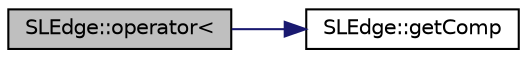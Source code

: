 digraph "SLEdge::operator&lt;"
{
  edge [fontname="Helvetica",fontsize="10",labelfontname="Helvetica",labelfontsize="10"];
  node [fontname="Helvetica",fontsize="10",shape=record];
  rankdir="LR";
  Node9 [label="SLEdge::operator\<",height=0.2,width=0.4,color="black", fillcolor="grey75", style="filled", fontcolor="black"];
  Node9 -> Node10 [color="midnightblue",fontsize="10",style="solid",fontname="Helvetica"];
  Node10 [label="SLEdge::getComp",height=0.2,width=0.4,color="black", fillcolor="white", style="filled",URL="$d3/df9/class_s_l_edge.html#a8e85aa0ed518fb59995a64c6832d40a1"];
}
